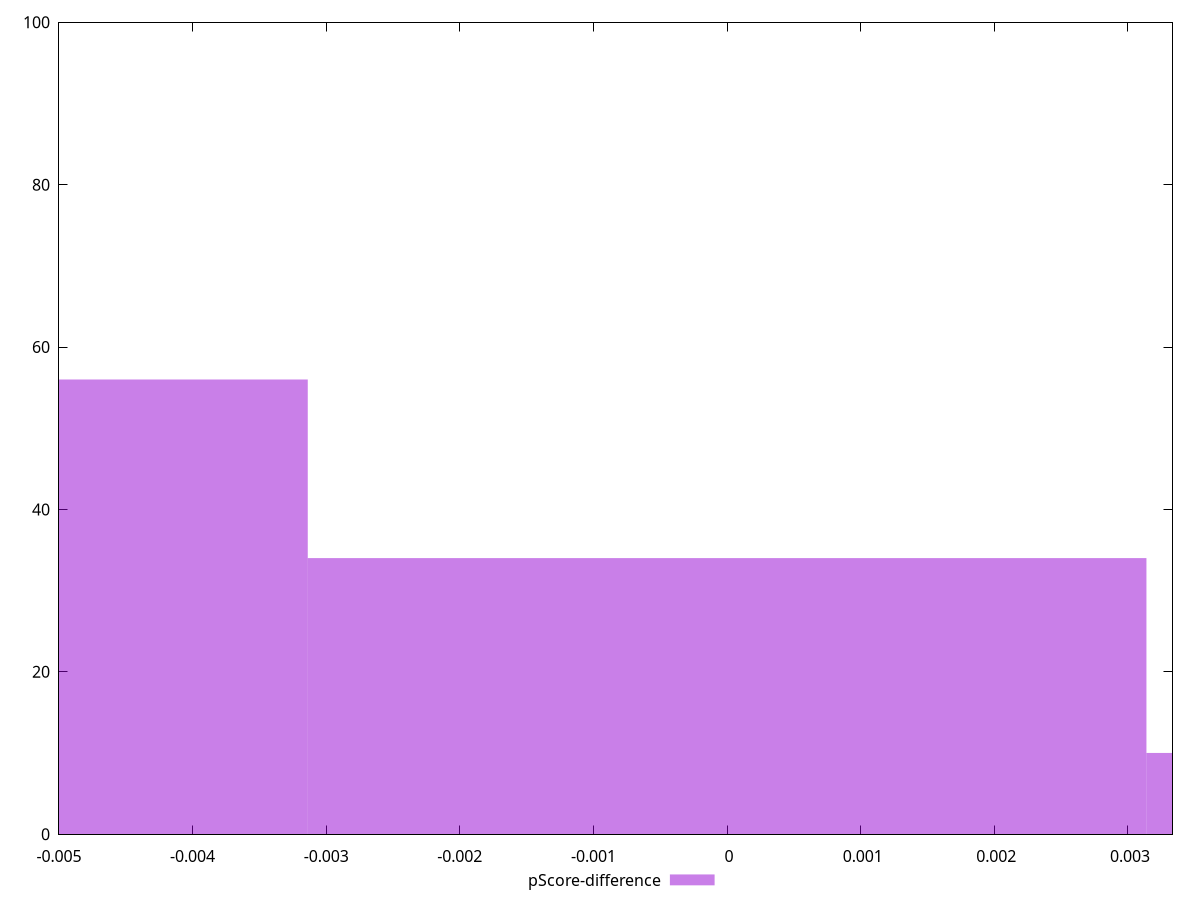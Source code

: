 reset

$pScoreDifference <<EOF
-0.006276657744601061 56
0 34
0.006276657744601061 10
EOF

set key outside below
set boxwidth 0.006276657744601061
set xrange [-0.0050000000000000044:0.0033333333333332993]
set yrange [0:100]
set trange [0:100]
set style fill transparent solid 0.5 noborder
set terminal svg size 640, 490 enhanced background rgb 'white'
set output "reprap/unused-css-rules/samples/pages+cached/pScore-difference/histogram.svg"

plot $pScoreDifference title "pScore-difference" with boxes

reset
